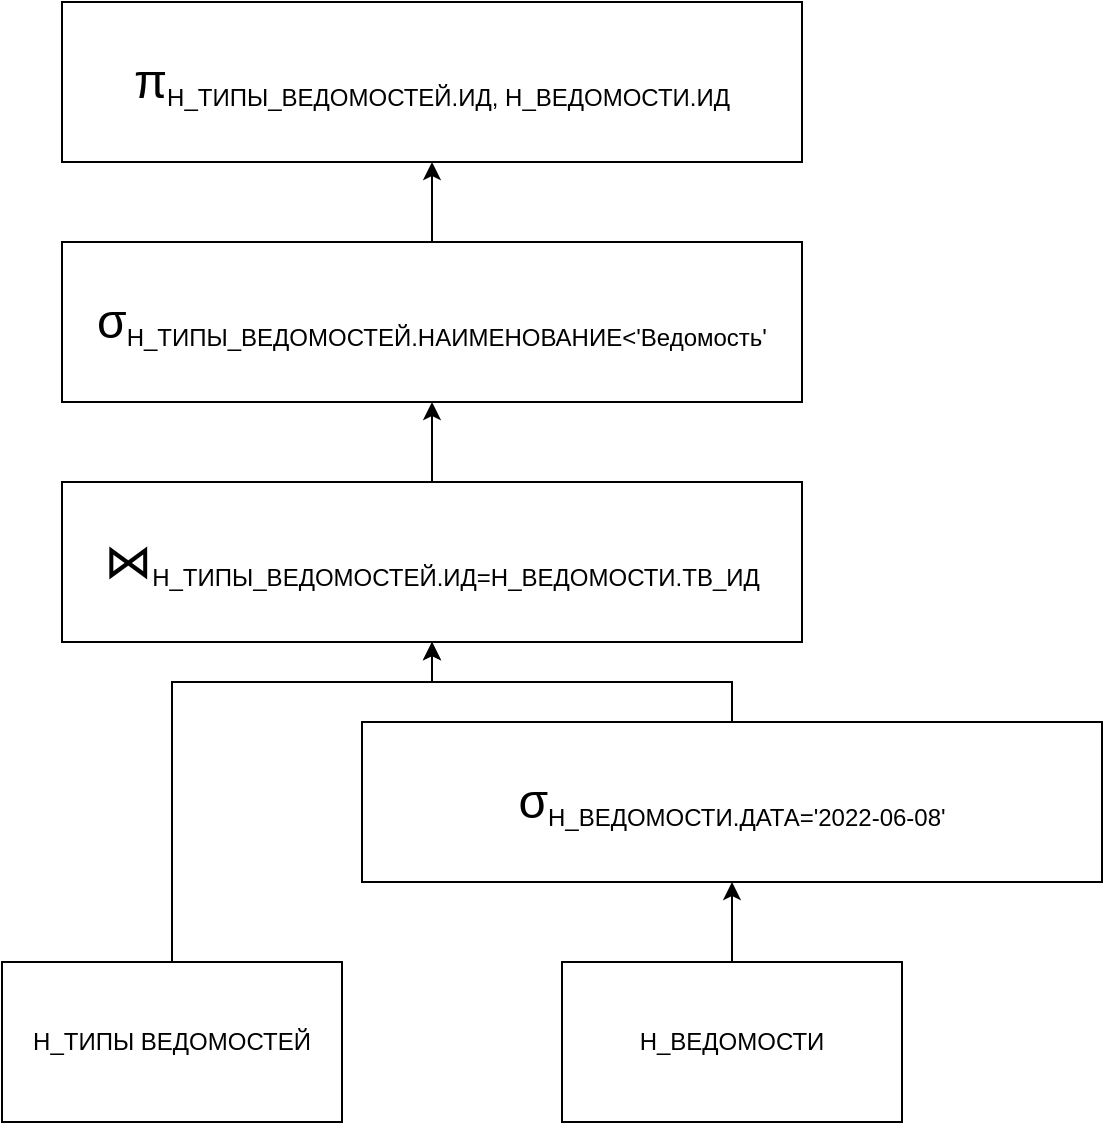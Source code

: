 <mxfile version="21.2.9" type="device">
  <diagram name="Page-1" id="gbPsVQ9eqNp_veV7HC2S">
    <mxGraphModel dx="1242" dy="795" grid="1" gridSize="10" guides="1" tooltips="1" connect="1" arrows="1" fold="1" page="1" pageScale="1" pageWidth="850" pageHeight="1100" math="0" shadow="0">
      <root>
        <mxCell id="0" />
        <mxCell id="1" parent="0" />
        <mxCell id="xG2CsZlUys-w5u9laEx5-3" style="edgeStyle=orthogonalEdgeStyle;rounded=0;orthogonalLoop=1;jettySize=auto;html=1;entryX=0.5;entryY=1;entryDx=0;entryDy=0;" edge="1" parent="1" source="1wdZAOMdGytCiCozPOUB-2" target="1wdZAOMdGytCiCozPOUB-4">
          <mxGeometry relative="1" as="geometry">
            <Array as="points">
              <mxPoint x="295" y="540" />
              <mxPoint x="425" y="540" />
            </Array>
          </mxGeometry>
        </mxCell>
        <mxCell id="1wdZAOMdGytCiCozPOUB-2" value="&lt;font style=&quot;font-size: 12px;&quot;&gt;Н_ТИПЫ ВЕДОМОСТЕЙ&lt;/font&gt;" style="rounded=0;whiteSpace=wrap;html=1;" parent="1" vertex="1">
          <mxGeometry x="210" y="680" width="170" height="80" as="geometry" />
        </mxCell>
        <mxCell id="xG2CsZlUys-w5u9laEx5-1" style="edgeStyle=orthogonalEdgeStyle;rounded=0;orthogonalLoop=1;jettySize=auto;html=1;entryX=0.5;entryY=1;entryDx=0;entryDy=0;" edge="1" parent="1" source="1wdZAOMdGytCiCozPOUB-3" target="1wdZAOMdGytCiCozPOUB-9">
          <mxGeometry relative="1" as="geometry" />
        </mxCell>
        <mxCell id="1wdZAOMdGytCiCozPOUB-3" value="&lt;font style=&quot;font-size: 12px;&quot;&gt;Н_ВЕДОМОСТИ&lt;/font&gt;" style="rounded=0;whiteSpace=wrap;html=1;" parent="1" vertex="1">
          <mxGeometry x="490" y="680" width="170" height="80" as="geometry" />
        </mxCell>
        <mxCell id="xG2CsZlUys-w5u9laEx5-4" style="edgeStyle=orthogonalEdgeStyle;rounded=0;orthogonalLoop=1;jettySize=auto;html=1;entryX=0.5;entryY=1;entryDx=0;entryDy=0;" edge="1" parent="1" source="1wdZAOMdGytCiCozPOUB-4" target="1wdZAOMdGytCiCozPOUB-7">
          <mxGeometry relative="1" as="geometry" />
        </mxCell>
        <mxCell id="1wdZAOMdGytCiCozPOUB-4" value="&lt;font style=&quot;font-size: 24px;&quot;&gt;⋈&lt;/font&gt;&lt;sub style=&quot;&quot;&gt;&lt;font style=&quot;font-size: 12px;&quot;&gt;Н_ТИПЫ_ВЕДОМОСТЕЙ.ИД=Н_ВЕДОМОСТИ.ТВ_ИД&lt;/font&gt;&lt;/sub&gt;" style="rounded=0;whiteSpace=wrap;html=1;" parent="1" vertex="1">
          <mxGeometry x="240" y="440" width="370" height="80" as="geometry" />
        </mxCell>
        <mxCell id="xG2CsZlUys-w5u9laEx5-5" style="edgeStyle=orthogonalEdgeStyle;rounded=0;orthogonalLoop=1;jettySize=auto;html=1;entryX=0.5;entryY=1;entryDx=0;entryDy=0;" edge="1" parent="1" source="1wdZAOMdGytCiCozPOUB-7" target="1wdZAOMdGytCiCozPOUB-12">
          <mxGeometry relative="1" as="geometry" />
        </mxCell>
        <mxCell id="1wdZAOMdGytCiCozPOUB-7" value="&lt;font style=&quot;font-size: 24px;&quot;&gt;σ&lt;/font&gt;&lt;sub style=&quot;&quot;&gt;&lt;font style=&quot;font-size: 12px;&quot;&gt;Н_ТИПЫ_ВЕДОМОСТЕЙ.НАИМЕНОВАНИЕ&amp;lt;&#39;Ведомость&#39;&lt;/font&gt;&lt;/sub&gt;" style="rounded=0;whiteSpace=wrap;html=1;" parent="1" vertex="1">
          <mxGeometry x="240" y="320" width="370" height="80" as="geometry" />
        </mxCell>
        <mxCell id="xG2CsZlUys-w5u9laEx5-2" style="edgeStyle=orthogonalEdgeStyle;rounded=0;orthogonalLoop=1;jettySize=auto;html=1;entryX=0.5;entryY=1;entryDx=0;entryDy=0;" edge="1" parent="1" source="1wdZAOMdGytCiCozPOUB-9" target="1wdZAOMdGytCiCozPOUB-4">
          <mxGeometry relative="1" as="geometry" />
        </mxCell>
        <mxCell id="1wdZAOMdGytCiCozPOUB-9" value="&lt;font style=&quot;font-size: 24px;&quot;&gt;σ&lt;/font&gt;&lt;sub style=&quot;&quot;&gt;&lt;font style=&quot;font-size: 12px;&quot;&gt;Н_ВЕДОМОСТИ.ДАТА=&#39;2022-06-08&#39;&lt;/font&gt;&lt;/sub&gt;" style="rounded=0;whiteSpace=wrap;html=1;" parent="1" vertex="1">
          <mxGeometry x="390" y="560" width="370" height="80" as="geometry" />
        </mxCell>
        <mxCell id="1wdZAOMdGytCiCozPOUB-12" value="&lt;font style=&quot;font-size: 24px;&quot;&gt;π&lt;/font&gt;&lt;sub style=&quot;&quot;&gt;&lt;font style=&quot;font-size: 12px;&quot;&gt;Н_ТИПЫ_ВЕДОМОСТЕЙ.ИД, Н_ВЕДОМОСТИ.ИД&lt;/font&gt;&lt;/sub&gt;" style="rounded=0;whiteSpace=wrap;html=1;" parent="1" vertex="1">
          <mxGeometry x="240" y="200" width="370" height="80" as="geometry" />
        </mxCell>
      </root>
    </mxGraphModel>
  </diagram>
</mxfile>
